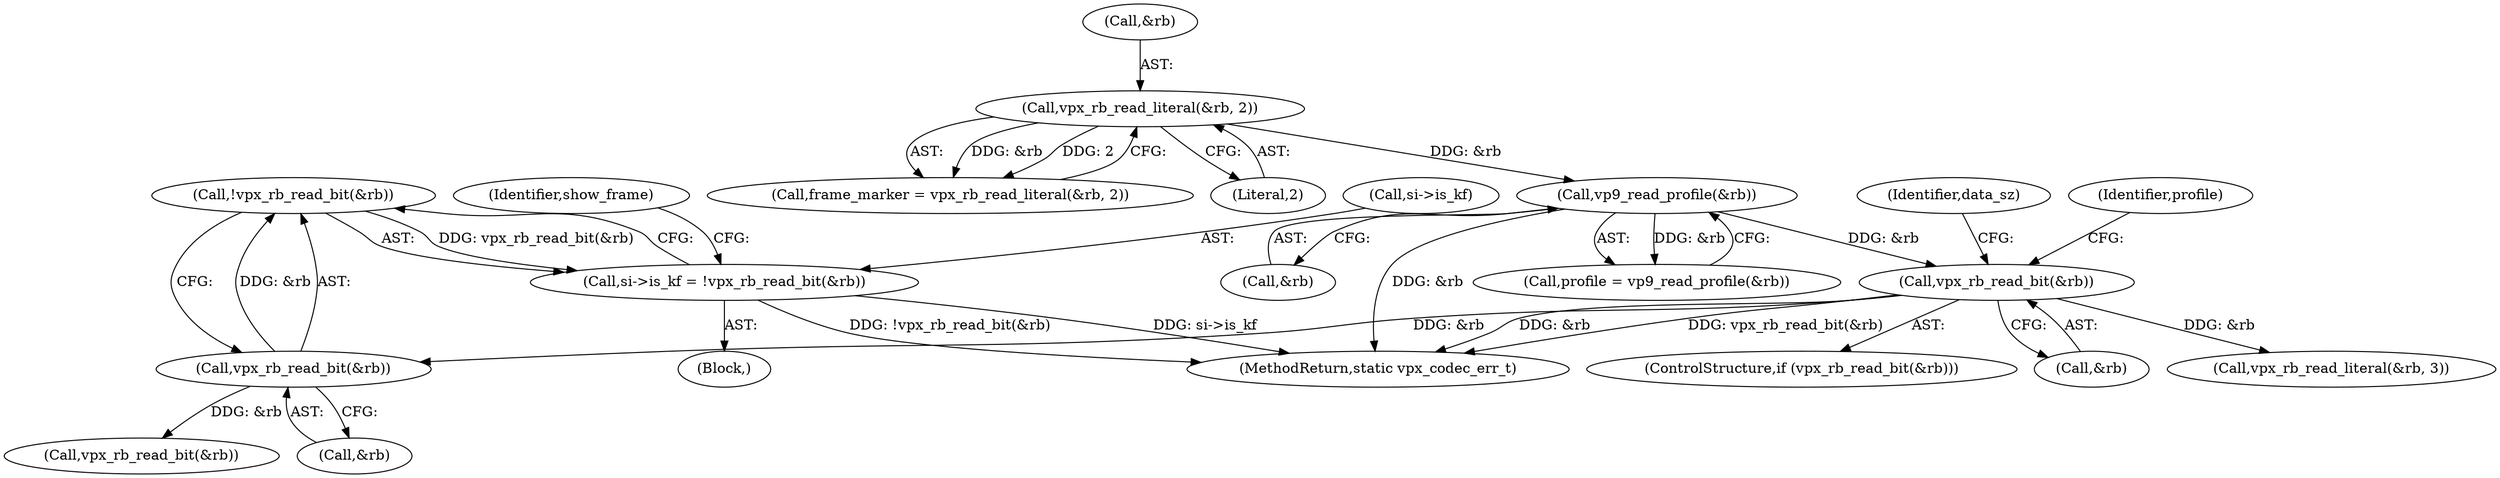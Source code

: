 digraph "0_Android_4974dcbd0289a2530df2ee2a25b5f92775df80da@API" {
"1000231" [label="(Call,!vpx_rb_read_bit(&rb))"];
"1000232" [label="(Call,vpx_rb_read_bit(&rb))"];
"1000201" [label="(Call,vpx_rb_read_bit(&rb))"];
"1000185" [label="(Call,vp9_read_profile(&rb))"];
"1000178" [label="(Call,vpx_rb_read_literal(&rb, 2))"];
"1000227" [label="(Call,si->is_kf = !vpx_rb_read_bit(&rb))"];
"1000183" [label="(Call,profile = vp9_read_profile(&rb))"];
"1000232" [label="(Call,vpx_rb_read_bit(&rb))"];
"1000200" [label="(ControlStructure,if (vpx_rb_read_bit(&rb)))"];
"1000202" [label="(Call,&rb)"];
"1000169" [label="(Block,)"];
"1000208" [label="(Identifier,profile)"];
"1000201" [label="(Call,vpx_rb_read_bit(&rb))"];
"1000237" [label="(Call,vpx_rb_read_bit(&rb))"];
"1000186" [label="(Call,&rb)"];
"1000185" [label="(Call,vp9_read_profile(&rb))"];
"1000176" [label="(Call,frame_marker = vpx_rb_read_literal(&rb, 2))"];
"1000215" [label="(Call,vpx_rb_read_literal(&rb, 3))"];
"1000236" [label="(Identifier,show_frame)"];
"1000181" [label="(Literal,2)"];
"1000233" [label="(Call,&rb)"];
"1000228" [label="(Call,si->is_kf)"];
"1000227" [label="(Call,si->is_kf = !vpx_rb_read_bit(&rb))"];
"1000223" [label="(Identifier,data_sz)"];
"1000178" [label="(Call,vpx_rb_read_literal(&rb, 2))"];
"1000231" [label="(Call,!vpx_rb_read_bit(&rb))"];
"1000351" [label="(MethodReturn,static vpx_codec_err_t)"];
"1000179" [label="(Call,&rb)"];
"1000231" -> "1000227"  [label="AST: "];
"1000231" -> "1000232"  [label="CFG: "];
"1000232" -> "1000231"  [label="AST: "];
"1000227" -> "1000231"  [label="CFG: "];
"1000231" -> "1000227"  [label="DDG: vpx_rb_read_bit(&rb)"];
"1000232" -> "1000231"  [label="DDG: &rb"];
"1000232" -> "1000233"  [label="CFG: "];
"1000233" -> "1000232"  [label="AST: "];
"1000201" -> "1000232"  [label="DDG: &rb"];
"1000232" -> "1000237"  [label="DDG: &rb"];
"1000201" -> "1000200"  [label="AST: "];
"1000201" -> "1000202"  [label="CFG: "];
"1000202" -> "1000201"  [label="AST: "];
"1000208" -> "1000201"  [label="CFG: "];
"1000223" -> "1000201"  [label="CFG: "];
"1000201" -> "1000351"  [label="DDG: vpx_rb_read_bit(&rb)"];
"1000201" -> "1000351"  [label="DDG: &rb"];
"1000185" -> "1000201"  [label="DDG: &rb"];
"1000201" -> "1000215"  [label="DDG: &rb"];
"1000185" -> "1000183"  [label="AST: "];
"1000185" -> "1000186"  [label="CFG: "];
"1000186" -> "1000185"  [label="AST: "];
"1000183" -> "1000185"  [label="CFG: "];
"1000185" -> "1000351"  [label="DDG: &rb"];
"1000185" -> "1000183"  [label="DDG: &rb"];
"1000178" -> "1000185"  [label="DDG: &rb"];
"1000178" -> "1000176"  [label="AST: "];
"1000178" -> "1000181"  [label="CFG: "];
"1000179" -> "1000178"  [label="AST: "];
"1000181" -> "1000178"  [label="AST: "];
"1000176" -> "1000178"  [label="CFG: "];
"1000178" -> "1000176"  [label="DDG: &rb"];
"1000178" -> "1000176"  [label="DDG: 2"];
"1000227" -> "1000169"  [label="AST: "];
"1000228" -> "1000227"  [label="AST: "];
"1000236" -> "1000227"  [label="CFG: "];
"1000227" -> "1000351"  [label="DDG: si->is_kf"];
"1000227" -> "1000351"  [label="DDG: !vpx_rb_read_bit(&rb)"];
}
